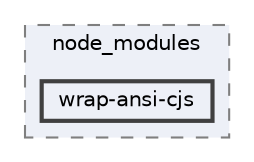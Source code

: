 digraph "pkiclassroomrescheduler/src/main/frontend/node_modules/wrap-ansi-cjs"
{
 // LATEX_PDF_SIZE
  bgcolor="transparent";
  edge [fontname=Helvetica,fontsize=10,labelfontname=Helvetica,labelfontsize=10];
  node [fontname=Helvetica,fontsize=10,shape=box,height=0.2,width=0.4];
  compound=true
  subgraph clusterdir_72953eda66ccb3a2722c28e1c3e6c23b {
    graph [ bgcolor="#edf0f7", pencolor="grey50", label="node_modules", fontname=Helvetica,fontsize=10 style="filled,dashed", URL="dir_72953eda66ccb3a2722c28e1c3e6c23b.html",tooltip=""]
  dir_36a64fc3118645d41e509e22910cb8f1 [label="wrap-ansi-cjs", fillcolor="#edf0f7", color="grey25", style="filled,bold", URL="dir_36a64fc3118645d41e509e22910cb8f1.html",tooltip=""];
  }
}
